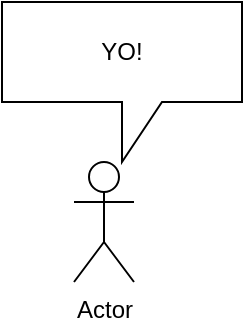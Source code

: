 <mxfile version="21.2.1" type="github">
  <diagram name="Strona-1" id="wXcndjXiBrc1prwJTaua">
    <mxGraphModel dx="794" dy="470" grid="1" gridSize="10" guides="1" tooltips="1" connect="1" arrows="1" fold="1" page="1" pageScale="1" pageWidth="827" pageHeight="1169" math="0" shadow="0">
      <root>
        <mxCell id="0" />
        <mxCell id="1" parent="0" />
        <mxCell id="4HXkMywtWw89xqYueD38-1" value="Actor" style="shape=umlActor;verticalLabelPosition=bottom;verticalAlign=top;html=1;outlineConnect=0;" vertex="1" parent="1">
          <mxGeometry x="390" y="220" width="30" height="60" as="geometry" />
        </mxCell>
        <mxCell id="4HXkMywtWw89xqYueD38-2" value="YO!" style="shape=callout;whiteSpace=wrap;html=1;perimeter=calloutPerimeter;" vertex="1" parent="1">
          <mxGeometry x="354" y="140" width="120" height="80" as="geometry" />
        </mxCell>
      </root>
    </mxGraphModel>
  </diagram>
</mxfile>
